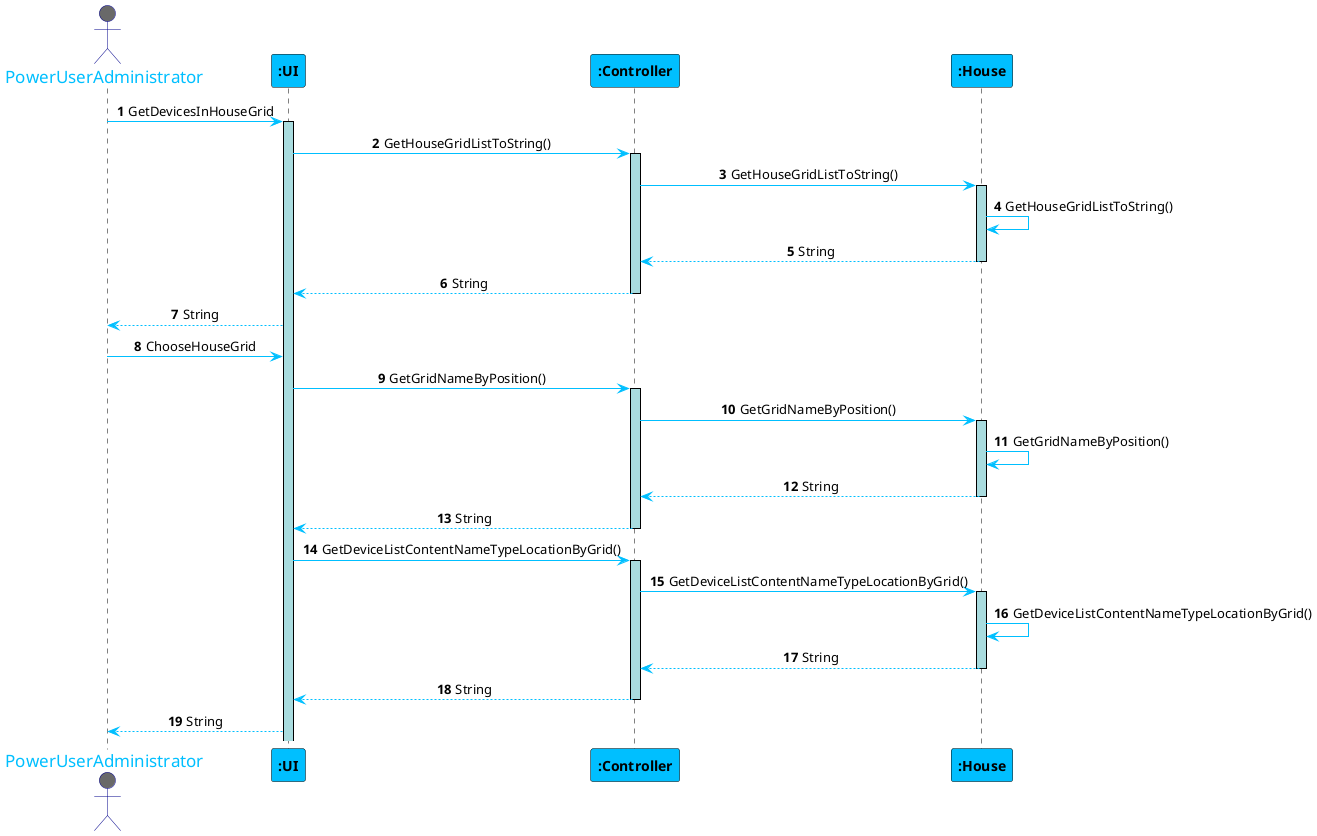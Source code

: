 @startuml
skinparam sequenceMessageAlign center
skinparam sequence {
	ArrowColor DeepSkyBlue
	ActorBorderColor DarkBlue
	LifeLineBorderColor black
	LifeLineBackgroundColor #A9DCDF

	ParticipantBorderColor Black
	ParticipantBackgroundColor DeepSkyBlue
	ParticipantFontStyle Bold

	ActorBackgroundColor DimGrey
	ActorFontColor DeepSkyBlue
	ActorFontSize 17
	ActorFontName Aapex
}

autonumber
actor PowerUserAdministrator
PowerUserAdministrator -> ":UI": GetDevicesInHouseGrid
activate ":UI"
":UI" -> ":Controller": GetHouseGridListToString()
activate ":Controller"
":Controller" -> ":House": GetHouseGridListToString()
activate ":House"
":House" -> ":House": GetHouseGridListToString()
":Controller" <-- ":House": String
deactivate ":House"
":UI" <-- ":Controller": String
deactivate ":Controller"
PowerUserAdministrator <--":UI":String

PowerUserAdministrator -> ":UI": ChooseHouseGrid
":UI" -> ":Controller": GetGridNameByPosition()
activate ":Controller"
":Controller" -> ":House": GetGridNameByPosition()
activate ":House"
":House" -> ":House": GetGridNameByPosition()
":Controller" <-- ":House": String
deactivate ":House"
":UI" <-- ":Controller": String
deactivate ":Controller"


":UI" -> ":Controller": GetDeviceListContentNameTypeLocationByGrid()
activate ":Controller"
":Controller" -> ":House": GetDeviceListContentNameTypeLocationByGrid()
activate ":House"
":House" -> ":House": GetDeviceListContentNameTypeLocationByGrid()
":Controller" <-- ":House": String
deactivate ":House"
":UI" <-- ":Controller": String
deactivate ":Controller"
PowerUserAdministrator <-- ":UI": String
@enduml
